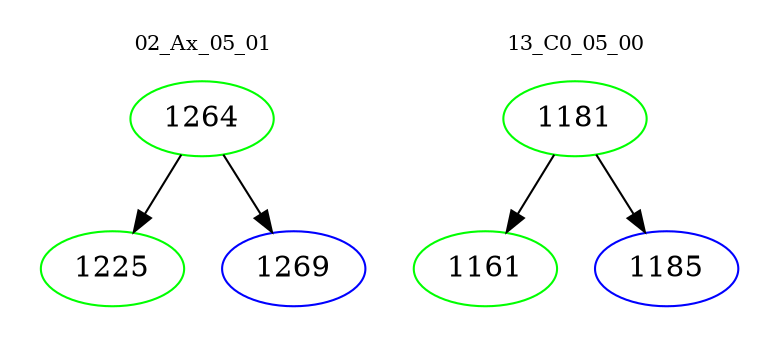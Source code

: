 digraph{
subgraph cluster_0 {
color = white
label = "02_Ax_05_01";
fontsize=10;
T0_1264 [label="1264", color="green"]
T0_1264 -> T0_1225 [color="black"]
T0_1225 [label="1225", color="green"]
T0_1264 -> T0_1269 [color="black"]
T0_1269 [label="1269", color="blue"]
}
subgraph cluster_1 {
color = white
label = "13_C0_05_00";
fontsize=10;
T1_1181 [label="1181", color="green"]
T1_1181 -> T1_1161 [color="black"]
T1_1161 [label="1161", color="green"]
T1_1181 -> T1_1185 [color="black"]
T1_1185 [label="1185", color="blue"]
}
}
